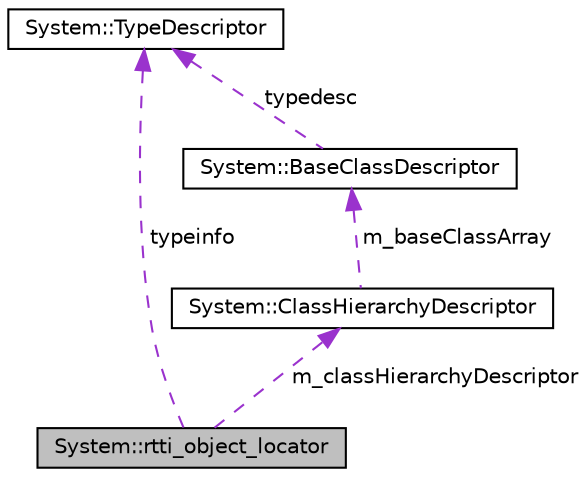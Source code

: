 digraph G
{
  edge [fontname="Helvetica",fontsize="10",labelfontname="Helvetica",labelfontsize="10"];
  node [fontname="Helvetica",fontsize="10",shape=record];
  Node1 [label="System::rtti_object_locator",height=0.2,width=0.4,color="black", fillcolor="grey75", style="filled" fontcolor="black"];
  Node2 -> Node1 [dir="back",color="darkorchid3",fontsize="10",style="dashed",label=" m_classHierarchyDescriptor" ,fontname="Helvetica"];
  Node2 [label="System::ClassHierarchyDescriptor",height=0.2,width=0.4,color="black", fillcolor="white", style="filled",URL="$struct_system_1_1_class_hierarchy_descriptor.html"];
  Node3 -> Node2 [dir="back",color="darkorchid3",fontsize="10",style="dashed",label=" m_baseClassArray" ,fontname="Helvetica"];
  Node3 [label="System::BaseClassDescriptor",height=0.2,width=0.4,color="black", fillcolor="white", style="filled",URL="$struct_system_1_1_base_class_descriptor.html"];
  Node4 -> Node3 [dir="back",color="darkorchid3",fontsize="10",style="dashed",label=" typedesc" ,fontname="Helvetica"];
  Node4 [label="System::TypeDescriptor",height=0.2,width=0.4,color="black", fillcolor="white", style="filled",URL="$class_system_1_1_type_descriptor.html"];
  Node4 -> Node1 [dir="back",color="darkorchid3",fontsize="10",style="dashed",label=" typeinfo" ,fontname="Helvetica"];
}
